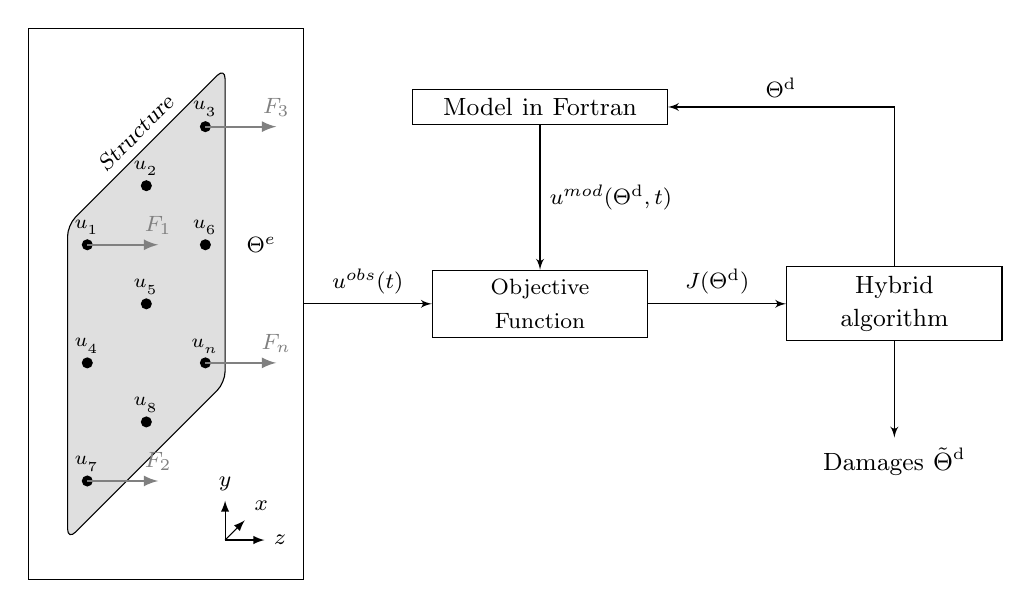 \begin{tikzpicture}
\tikzset{force/.style={-latex,ultra thick}}
\draw [fill=white] (1.5,-3.5) rectangle (5,3.5);
\filldraw[fill=lightgray!50,rounded corners] (2,-3) -- (2,1) -- (4,3) -- (4,-1) -- cycle;
\draw[-latex] (4,-3) -- (4,-2.5)node[anchor=south] {\footnotesize $y$};
\draw[-latex] (4,-3) -- (4.25,-2.75)node[anchor=south west] {\footnotesize $x$};
\draw[-latex] (4,-3) -- (4.5,-3)node[anchor=west] {\footnotesize $z$};
\fill (2.25,0.75) circle[radius=2pt] node[anchor=south] {} node[anchor=south] {\scriptsize $u_{_1}$};
\fill (3,1.5) circle[radius=2pt] node[anchor=south] {} node[anchor=south] {\scriptsize $u_{_2}$};
\fill (3.75,2.25) circle[radius=2pt] node[anchor=south] {} node[anchor=south] {\scriptsize $u_{_3}$};
\fill (2.25,-0.75) circle[radius=2pt] node[anchor=south] {} node[anchor=south] {\scriptsize $u_{_4}$};
\fill (3,0) circle[radius=2pt] node[anchor=center, text width = 2.5cm, align=center] {}node[anchor=south] {\scriptsize $u_{_5}$};
\fill (3.75,0.75) circle[radius=2pt] node[anchor=south] {} node[anchor=south] {\scriptsize $u_{_6}$};
\fill (2.25,-2.25) circle[radius=2pt] node[anchor=south] {}node[anchor=south] {\scriptsize $u_{_7}$};
\fill (3,-1.5) circle[radius=2pt] node[anchor=south] {} node[anchor=south] {\scriptsize $u_{_8}$};
\fill (3.75,-0.75) circle[radius=2pt] node[anchor=south] {}node[anchor=south] {\scriptsize $u_{_n}$};
\path (2,1) -- node[anchor=south,sloped,xslant=.2, font=\footnotesize] {Structure} (4,3);
\draw ((4.15,0.75) node[anchor=west, font=\footnotesize] {$\Theta^{ e}$};
\draw[-latex,thick, gray] (2.25,0.75) -- (3.15,0.75) node[anchor=south] {\footnotesize $F_1$};
\draw[-latex,thick, gray] (2.25,-2.25) -- (3.15,-2.25) node[anchor=south] {\footnotesize $F_2$};
\draw[-latex,thick, gray] (3.75,2.25) -- (4.65,2.25) node[anchor=south] {\footnotesize $F_3$};
\draw[-latex,thick, gray] (3.75,-0.75) -- (4.65,-0.75) node[anchor=south] {\footnotesize $F_n$};
\coordinate (str) at (5,0);
\node[draw, align=center, rectangle, right of=str, text width = 2.5cm, node distance=3cm] (residual) {{\footnotesize Objective Function}};
\node[draw, align=center, rectangle, above of=residual, text width = 3cm, node distance=2.5cm] (data) {\small Model in Fortran};
\node[draw, align=center, rectangle, right of=residual, text width = 2.5cm, node distance=4.5cm] (algorithm) {\small Hybrid \\ algorithm};
\node[align=center, below of=algorithm, text width = 2cm, node distance=2cm] (damage) {\small Damages $\tilde{\Theta}^{\rm d}$};
\coordinate (A) at (data -| algorithm);
\draw [-latex'] (str) -- (residual) node [midway, above] {\footnotesize $u^{{obs}}(t)$};
\draw [-latex'] (residual) -- (algorithm) node [midway, above] {\footnotesize $J({\Theta^{\rm d}})$};
\draw [-latex'] (algorithm.north) -- (A) -- (data.east) node [midway, above] {\footnotesize $\Theta^{\rm d}$};
\path [draw, -latex'] (data) -- node [right] {\footnotesize $u^{{mod}}(\Theta^{\rm d}, t)$}(residual);
\draw [-latex'] (algorithm.south) -- (damage.north) node [midway, below, text width = 2.5cm] {\footnotesize };
\end{tikzpicture}
